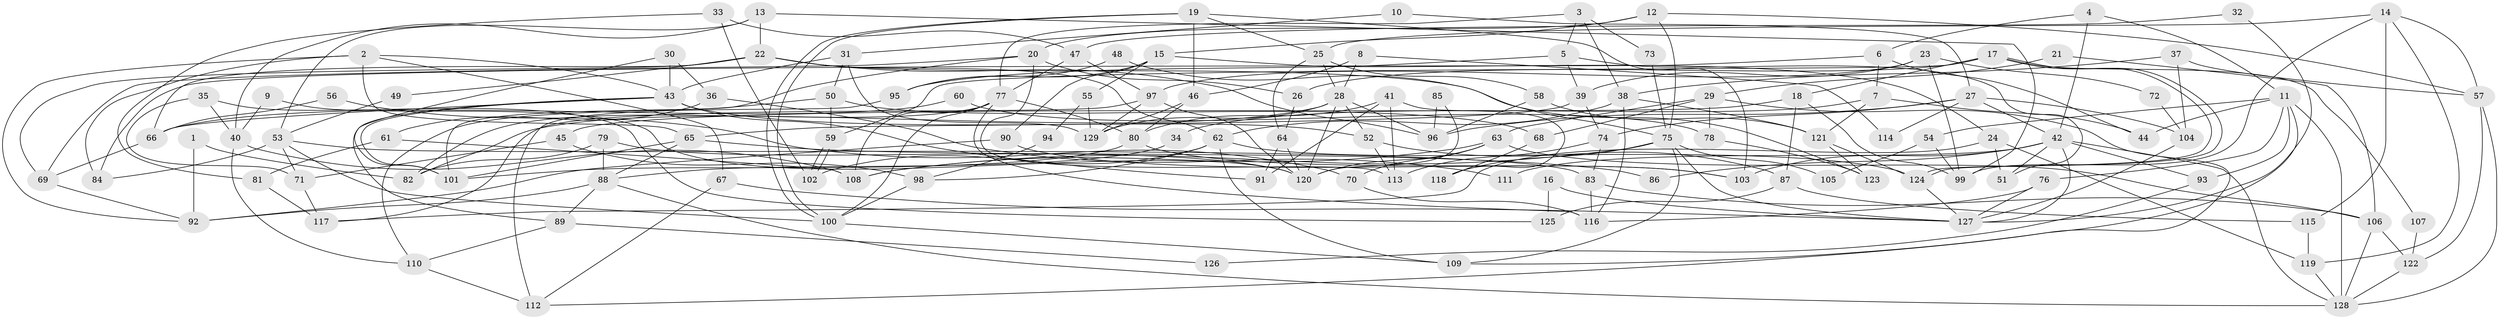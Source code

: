 // Generated by graph-tools (version 1.1) at 2025/02/03/09/25 03:02:08]
// undirected, 129 vertices, 258 edges
graph export_dot {
graph [start="1"]
  node [color=gray90,style=filled];
  1;
  2;
  3;
  4;
  5;
  6;
  7;
  8;
  9;
  10;
  11;
  12;
  13;
  14;
  15;
  16;
  17;
  18;
  19;
  20;
  21;
  22;
  23;
  24;
  25;
  26;
  27;
  28;
  29;
  30;
  31;
  32;
  33;
  34;
  35;
  36;
  37;
  38;
  39;
  40;
  41;
  42;
  43;
  44;
  45;
  46;
  47;
  48;
  49;
  50;
  51;
  52;
  53;
  54;
  55;
  56;
  57;
  58;
  59;
  60;
  61;
  62;
  63;
  64;
  65;
  66;
  67;
  68;
  69;
  70;
  71;
  72;
  73;
  74;
  75;
  76;
  77;
  78;
  79;
  80;
  81;
  82;
  83;
  84;
  85;
  86;
  87;
  88;
  89;
  90;
  91;
  92;
  93;
  94;
  95;
  96;
  97;
  98;
  99;
  100;
  101;
  102;
  103;
  104;
  105;
  106;
  107;
  108;
  109;
  110;
  111;
  112;
  113;
  114;
  115;
  116;
  117;
  118;
  119;
  120;
  121;
  122;
  123;
  124;
  125;
  126;
  127;
  128;
  129;
  1 -- 92;
  1 -- 82;
  2 -- 43;
  2 -- 92;
  2 -- 65;
  2 -- 67;
  2 -- 84;
  3 -- 5;
  3 -- 77;
  3 -- 38;
  3 -- 73;
  4 -- 42;
  4 -- 6;
  4 -- 11;
  5 -- 39;
  5 -- 95;
  5 -- 51;
  6 -- 84;
  6 -- 44;
  6 -- 7;
  7 -- 121;
  7 -- 34;
  7 -- 44;
  8 -- 28;
  8 -- 46;
  8 -- 114;
  9 -- 40;
  9 -- 120;
  10 -- 27;
  10 -- 31;
  11 -- 109;
  11 -- 44;
  11 -- 54;
  11 -- 76;
  11 -- 93;
  11 -- 128;
  12 -- 57;
  12 -- 75;
  12 -- 15;
  12 -- 20;
  13 -- 99;
  13 -- 53;
  13 -- 22;
  13 -- 40;
  14 -- 99;
  14 -- 119;
  14 -- 25;
  14 -- 57;
  14 -- 115;
  15 -- 90;
  15 -- 24;
  15 -- 55;
  15 -- 95;
  16 -- 127;
  16 -- 125;
  17 -- 124;
  17 -- 124;
  17 -- 26;
  17 -- 18;
  17 -- 59;
  17 -- 107;
  18 -- 87;
  18 -- 45;
  18 -- 99;
  19 -- 100;
  19 -- 100;
  19 -- 25;
  19 -- 46;
  19 -- 103;
  20 -- 69;
  20 -- 26;
  20 -- 101;
  20 -- 113;
  21 -- 29;
  21 -- 106;
  22 -- 96;
  22 -- 49;
  22 -- 62;
  22 -- 66;
  22 -- 69;
  22 -- 123;
  23 -- 39;
  23 -- 97;
  23 -- 72;
  23 -- 99;
  24 -- 51;
  24 -- 117;
  24 -- 119;
  25 -- 64;
  25 -- 28;
  25 -- 58;
  26 -- 64;
  27 -- 96;
  27 -- 104;
  27 -- 42;
  27 -- 74;
  27 -- 114;
  28 -- 52;
  28 -- 82;
  28 -- 96;
  28 -- 120;
  28 -- 129;
  29 -- 63;
  29 -- 68;
  29 -- 78;
  29 -- 112;
  30 -- 101;
  30 -- 43;
  30 -- 36;
  31 -- 129;
  31 -- 50;
  31 -- 43;
  32 -- 47;
  32 -- 127;
  33 -- 102;
  33 -- 47;
  33 -- 81;
  34 -- 88;
  35 -- 40;
  35 -- 71;
  35 -- 125;
  36 -- 61;
  36 -- 111;
  37 -- 38;
  37 -- 57;
  37 -- 104;
  38 -- 116;
  38 -- 62;
  38 -- 121;
  39 -- 65;
  39 -- 74;
  40 -- 108;
  40 -- 110;
  41 -- 113;
  41 -- 80;
  41 -- 91;
  41 -- 118;
  42 -- 128;
  42 -- 51;
  42 -- 86;
  42 -- 93;
  42 -- 103;
  42 -- 111;
  42 -- 127;
  43 -- 101;
  43 -- 52;
  43 -- 66;
  43 -- 89;
  43 -- 91;
  45 -- 98;
  45 -- 71;
  46 -- 80;
  46 -- 129;
  47 -- 97;
  47 -- 77;
  48 -- 75;
  48 -- 95;
  49 -- 53;
  50 -- 59;
  50 -- 110;
  50 -- 68;
  52 -- 113;
  52 -- 87;
  53 -- 100;
  53 -- 71;
  53 -- 83;
  53 -- 84;
  54 -- 99;
  54 -- 105;
  55 -- 129;
  55 -- 94;
  56 -- 66;
  56 -- 70;
  57 -- 128;
  57 -- 122;
  58 -- 121;
  58 -- 96;
  59 -- 102;
  59 -- 102;
  60 -- 66;
  60 -- 78;
  61 -- 108;
  61 -- 81;
  62 -- 98;
  62 -- 102;
  62 -- 109;
  62 -- 124;
  63 -- 106;
  63 -- 108;
  63 -- 70;
  63 -- 120;
  64 -- 120;
  64 -- 91;
  65 -- 101;
  65 -- 86;
  65 -- 88;
  66 -- 69;
  67 -- 127;
  67 -- 112;
  68 -- 118;
  69 -- 92;
  70 -- 116;
  71 -- 117;
  72 -- 104;
  73 -- 75;
  74 -- 83;
  74 -- 113;
  75 -- 127;
  75 -- 109;
  75 -- 105;
  75 -- 108;
  75 -- 118;
  76 -- 127;
  76 -- 116;
  77 -- 82;
  77 -- 116;
  77 -- 80;
  77 -- 100;
  77 -- 108;
  78 -- 123;
  79 -- 88;
  79 -- 120;
  79 -- 82;
  80 -- 103;
  80 -- 101;
  81 -- 117;
  83 -- 106;
  83 -- 116;
  85 -- 96;
  85 -- 120;
  87 -- 115;
  87 -- 125;
  88 -- 89;
  88 -- 92;
  88 -- 128;
  89 -- 110;
  89 -- 126;
  90 -- 103;
  90 -- 92;
  93 -- 126;
  94 -- 98;
  95 -- 112;
  97 -- 120;
  97 -- 129;
  97 -- 117;
  98 -- 100;
  100 -- 109;
  104 -- 127;
  106 -- 122;
  106 -- 128;
  107 -- 122;
  110 -- 112;
  115 -- 119;
  119 -- 128;
  121 -- 124;
  121 -- 123;
  122 -- 128;
  124 -- 127;
}
